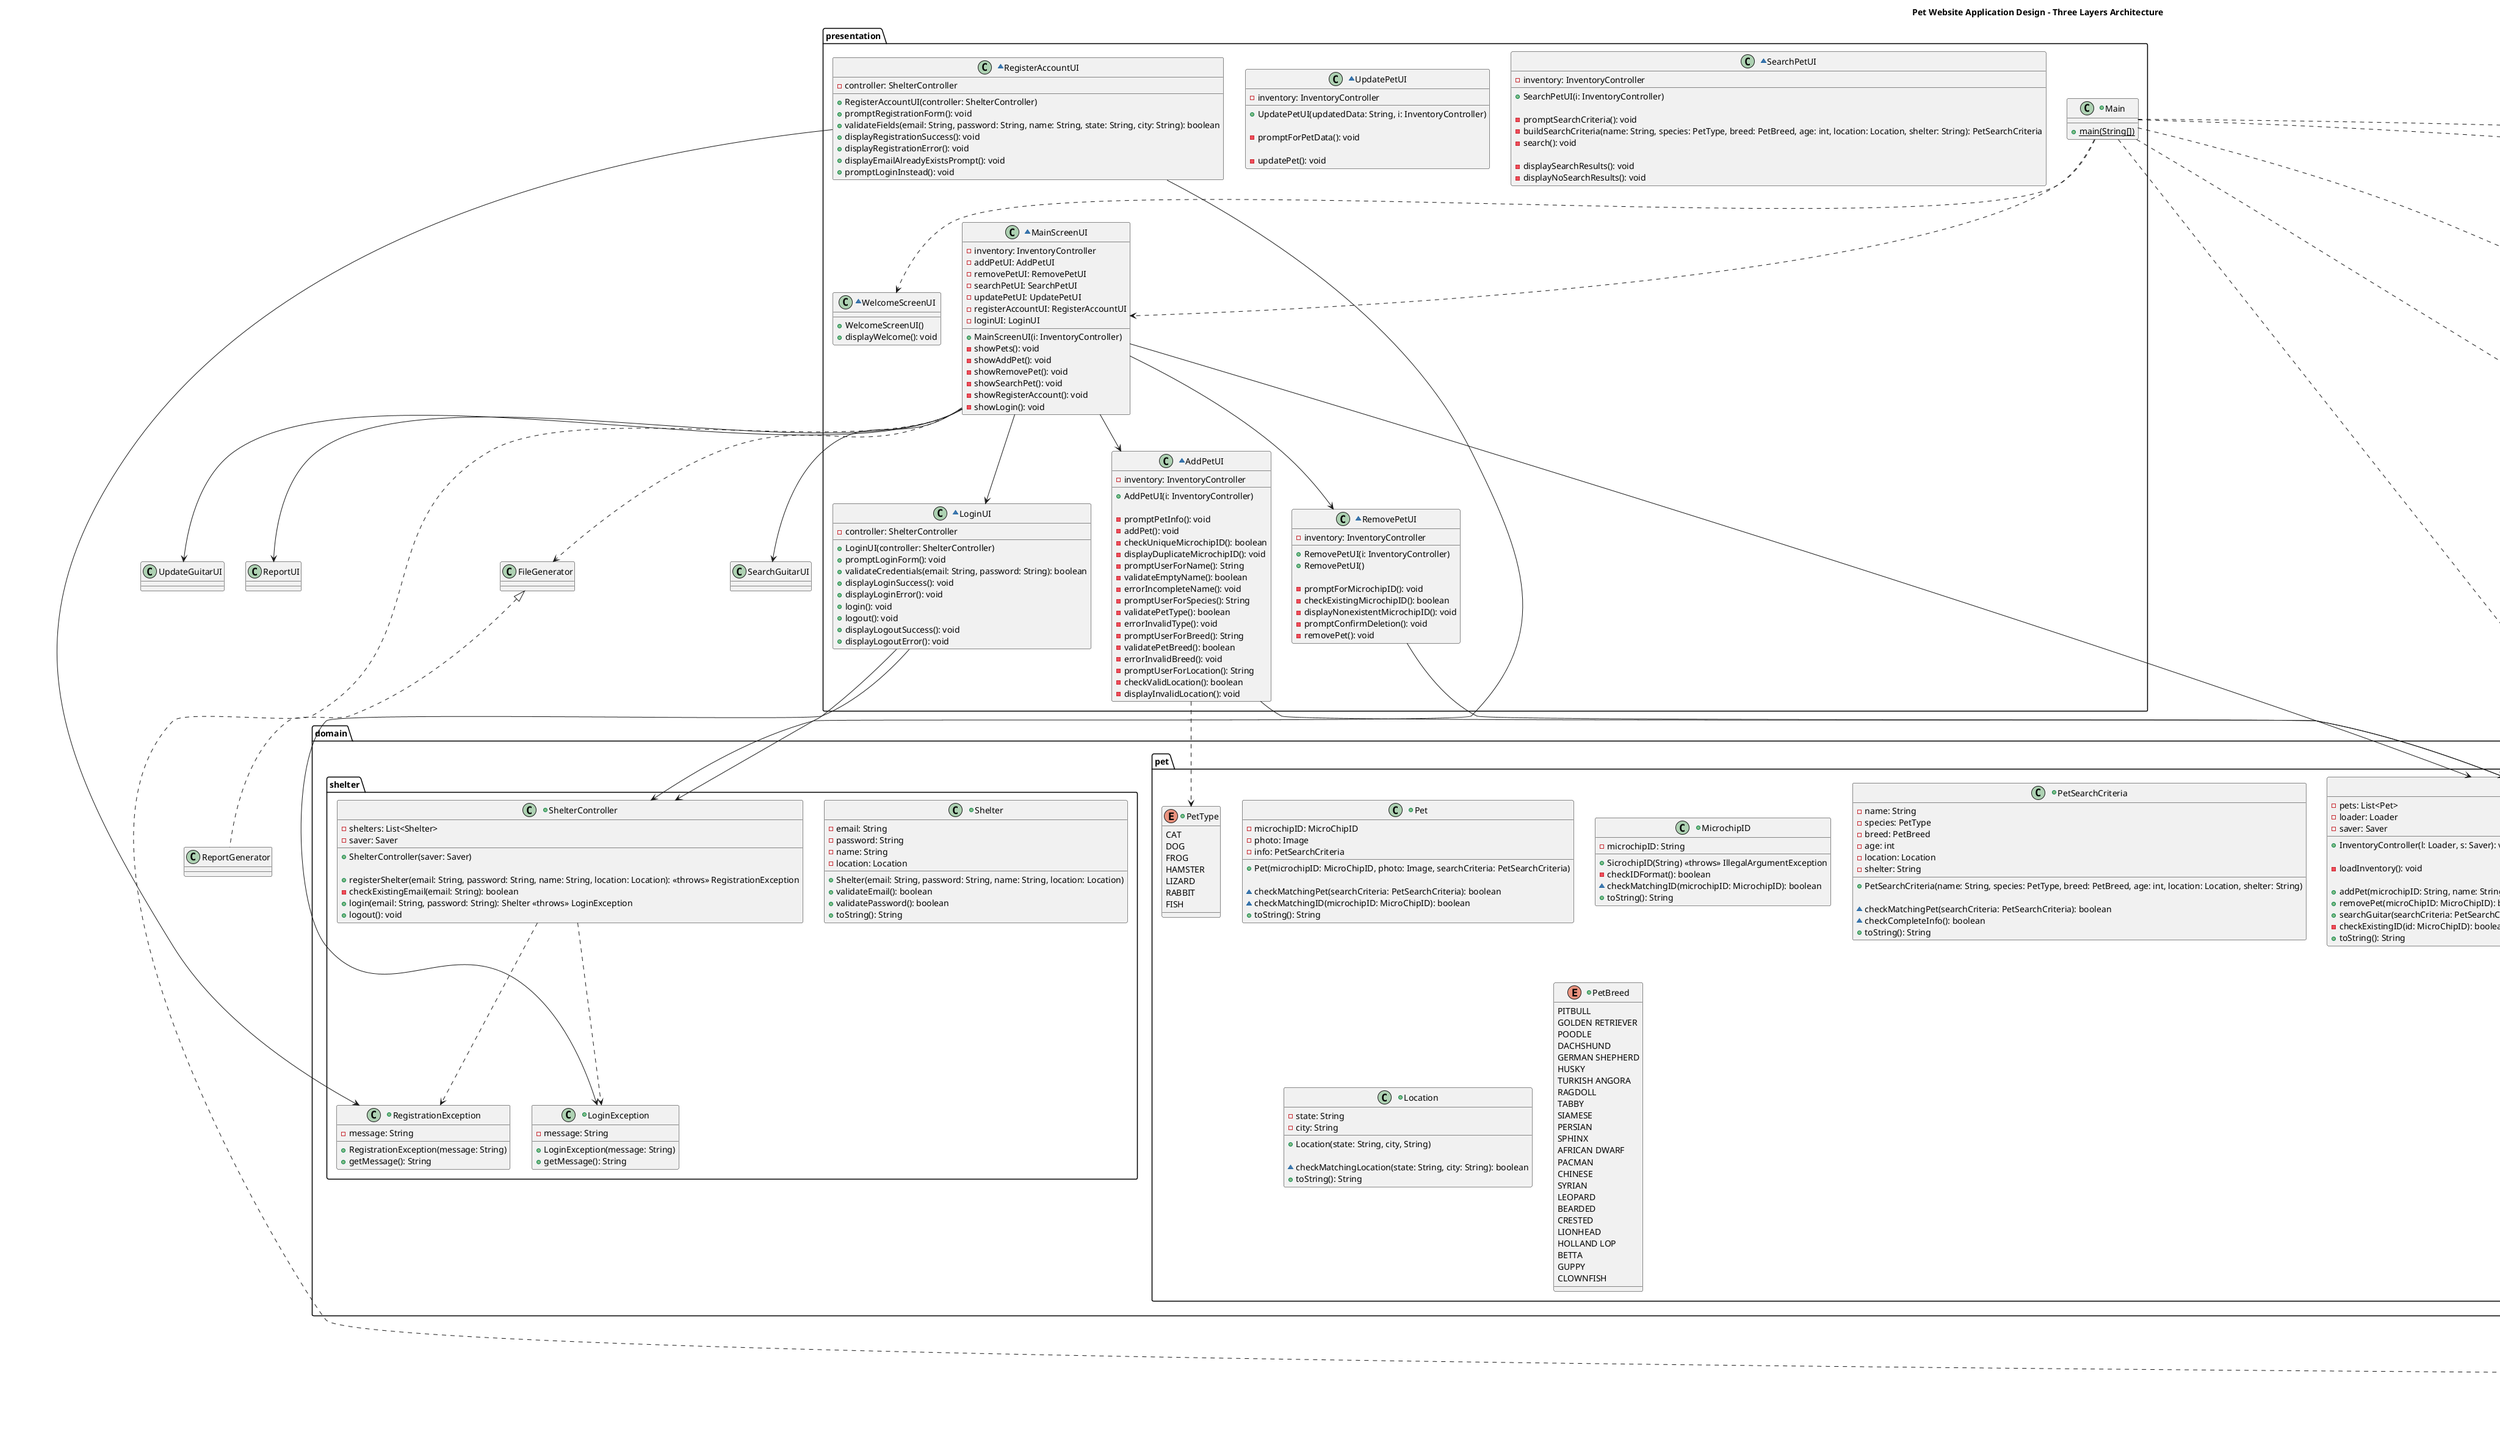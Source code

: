 @startuml

title Pet Website Application Design - Three Layers Architecture

package presentation {
   +class Main{
     +{static} main(String[])
   }

   ~class MainScreenUI {
    -inventory: InventoryController
    -addPetUI: AddPetUI
    -removePetUI: RemovePetUI
    -searchPetUI: SearchPetUI
    -updatePetUI: UpdatePetUI
    -registerAccountUI: RegisterAccountUI
    -loginUI: LoginUI

    +MainScreenUI(i: InventoryController)
    -showPets(): void
    -showAddPet(): void
    -showRemovePet(): void
    -showSearchPet(): void
    -showRegisterAccount(): void
    -showLogin(): void
  }

  ~class WelcomeScreenUI {
    +WelcomeScreenUI()
    +displayWelcome(): void
  }

  ~class AddPetUI {
    -inventory: InventoryController

    +AddPetUI(i: InventoryController)

    -promptPetInfo(): void
    -addPet(): void
    -checkUniqueMicrochipID(): boolean
    -displayDuplicateMicrochipID(): void
    -promptUserForName(): String
    -validateEmptyName(): boolean
    -errorIncompleteName(): void
    -promptUserForSpecies(): String
    -validatePetType(): boolean
    -errorInvalidType(): void
    -promptUserForBreed(): String
    -validatePetBreed(): boolean
    -errorInvalidBreed(): void
    -promptUserForLocation(): String
    -checkValidLocation(): boolean
    -displayInvalidLocation(): void
  }

  ~class RemovePetUI {
    -inventory: InventoryController

    +RemovePetUI(i: InventoryController)
    +RemovePetUI()

    -promptForMicrochipID(): void
    -checkExistingMicrochipID(): boolean
    -displayNonexistentMicrochipID(): void
    -promptConfirmDeletion(): void
    -removePet(): void
  }

  ~class SearchPetUI {
    -inventory: InventoryController

    +SearchPetUI(i: InventoryController)

    -promptSearchCriteria(): void
    -buildSearchCriteria(name: String, species: PetType, breed: PetBreed, age: int, location: Location, shelter: String): PetSearchCriteria
    -search(): void

    -displaySearchResults(): void
    -displayNoSearchResults(): void
  }

  ~class UpdatePetUI {
    -inventory: InventoryController

    +UpdatePetUI(updatedData: String, i: InventoryController)

    -promptForPetData(): void

    -updatePet(): void
  }

  ~class RegisterAccountUI {
    -controller: ShelterController

    +RegisterAccountUI(controller: ShelterController)
    +promptRegistrationForm(): void
    +validateFields(email: String, password: String, name: String, state: String, city: String): boolean
    +displayRegistrationSuccess(): void
    +displayRegistrationError(): void
    +displayEmailAlreadyExistsPrompt(): void
    +promptLoginInstead(): void
  }

  ~class LoginUI {
    -controller: ShelterController

    +LoginUI(controller: ShelterController)
    +promptLoginForm(): void
    +validateCredentials(email: String, password: String): boolean
    +displayLoginSuccess(): void
    +displayLoginError(): void
    +login(): void
    +logout(): void
    +displayLogoutSuccess(): void
    +displayLogoutError(): void
  }
}

package domain {
  package pet {
      +class InventoryController {
        -pets: List<Pet>
        -loader: Loader
        -saver: Saver

        +InventoryController(l: Loader, s: Saver): void

        -loadInventory(): void

        +addPet(microchipID: String, name: String, species: PetType, breed: PetBreed, age: int, location: Location, photo: Image, shelter: String): <<throws>> IllegalArgumentException: void
        +removePet(microChipID: MicroChipID): boolean
        +searchGuitar(searchCriteria: PetSearchCriteria): Set<Guitar>
        -checkExistingID(id: MicroChipID): boolean
        +toString(): String
      }

      +class Pet {
        -microchipID: MicroChipID
        -photo: Image
        -info: PetSearchCriteria

        +Pet(microchipID: MicroChipID, photo: Image, searchCriteria: PetSearchCriteria)

        ~checkMatchingPet(searchCriteria: PetSearchCriteria): boolean
        ~checkMatchingID(microchipID: MicroChipID): boolean
        +toString(): String
      }

      +class MicrochipID {
        -microchipID: String

        +SicrochipID(String) <<throws>> IllegalArgumentException
        -checkIDFormat(): boolean
        ~checkMatchingID(microchipID: MicrochipID): boolean
        +toString(): String
      }

      +class PetSearchCriteria {
        -name: String
        -species: PetType
        -breed: PetBreed
        -age: int
        -location: Location
        -shelter: String

        +PetSearchCriteria(name: String, species: PetType, breed: PetBreed, age: int, location: Location, shelter: String)

        ~checkMatchingPet(searchCriteria: PetSearchCriteria): boolean
        ~checkCompleteInfo(): boolean
        +toString(): String
      }

      +class Location{
        -state: String
        -city: String

        +Location(state: String, city, String)

        ~checkMatchingLocation(state: String, city: String): boolean
        +toString(): String
      }

      +class InventorySnapshot {
        -timestamp: Date

        +InventorySnapshot(timestamp: Date)
      }

      +enum PetType {
        CAT
        DOG
        FROG
        HAMSTER
        LIZARD
        RABBIT
        FISH
      }

      +enum PetBreed {
        PITBULL
        GOLDEN RETRIEVER
        POODLE
        DACHSHUND
        GERMAN SHEPHERD
        HUSKY
        TURKISH ANGORA
        RAGDOLL
        TABBY
        SIAMESE
        PERSIAN
        SPHINX
        AFRICAN DWARF
        PACMAN
        CHINESE
        SYRIAN
        LEOPARD
        BEARDED
        CRESTED
        LIONHEAD
        HOLLAND LOP
        BETTA
        GUPPY
        CLOWNFISH
      }
  }

  package shelter {
    +class Shelter {
      -email: String
      -password: String
      -name: String
      -location: Location

      +Shelter(email: String, password: String, name: String, location: Location)
      +validateEmail(): boolean
      +validatePassword(): boolean
      +toString(): String
    }

    +class ShelterController {
      -shelters: List<Shelter>
      -saver: Saver
      +ShelterController(saver: Saver)

      +registerShelter(email: String, password: String, name: String, location: Location): <<throws>> RegistrationException
      -checkExistingEmail(email: String): boolean
      +login(email: String, password: String): Shelter <<throws>> LoginException
      +logout(): void
    }

    +class RegistrationException {
      -message: String
      +RegistrationException(message: String)
      +getMessage(): String
    }

    +class LoginException {
      -message: String
      +LoginException(message: String)
      +getMessage(): String
    }
  }
}

package datasource {
  +interface Loader {
    +<i>next(): String
    +<i>hasNext(): boolean
  }

  +interface Saver {
    +<i>append(data: String): void
    +<i>remove(data: String): boolean
  }

  +class LocalTextLoader {
    -fPath: String

    +LocalTextLoader(fPath: String)

    +next(): String
    +hasNext(): boolean
  }

  +class DatabaseLoader {
    -configFilePath: String
    -table: String

    +DatabaseLoader(configFilePath: String, table: String)

    +next(): String
    +hasNext(): boolean
  }

  +class LocalTextSaver {
    -fPath: String

    +LocalTextSaver(fPath: String)

    +append(data: String): void
    +remove(data: String): void
  }

  package image{
      +interface ImageRetriever{
        +getImage(): byte[]
      }

      +class LocalLibraryImageRetriever{
        +getImage():  byte[]
      }
  }
}

Main ..> WelcomeScreenUI
Main ..> Saver
Main ..> Loader
Main ..> InventoryController
Main ..> MainScreenUI
Main ..> LocalTextLoader
Main ..> LocalTextSaver

MainScreenUI --> AddPetUI
MainScreenUI --> RemovePetUI
MainScreenUI --> SearchGuitarUI
MainScreenUI --> UpdateGuitarUI
MainScreenUI --> ReportUI
MainScreenUI --> InventoryController
MainScreenUI ..> FileGenerator
MainScreenUI ..> LocalTextLoader

AddPetUI --> InventoryController
AddPetUI ..> PetType

RemovePetUI --> InventoryController

InventoryController --> "*" Guitar
InventoryController --> Loader
InventoryController --> Saver
InventoryController ..> GuitarSearchCriteria
InventoryController ..> SerialNumber
InventoryController ..> Price
InventoryController ..> InventorySnapshot

RegisterAccountUI --> ShelterController
RegisterAccountUI --> RegistrationException

ShelterController ..> RegistrationException

LocalTextLoader .u.|> Loader
DatabaseLoader .u.|> Loader
LocalTextSaver .u.|> Saver

MainScreenUI --> LoginUI
LoginUI --> ShelterController
LoginUI --> LoginException
ShelterController ..> LoginException

ReportGenerator .u.|> FileGenerator

@enduml